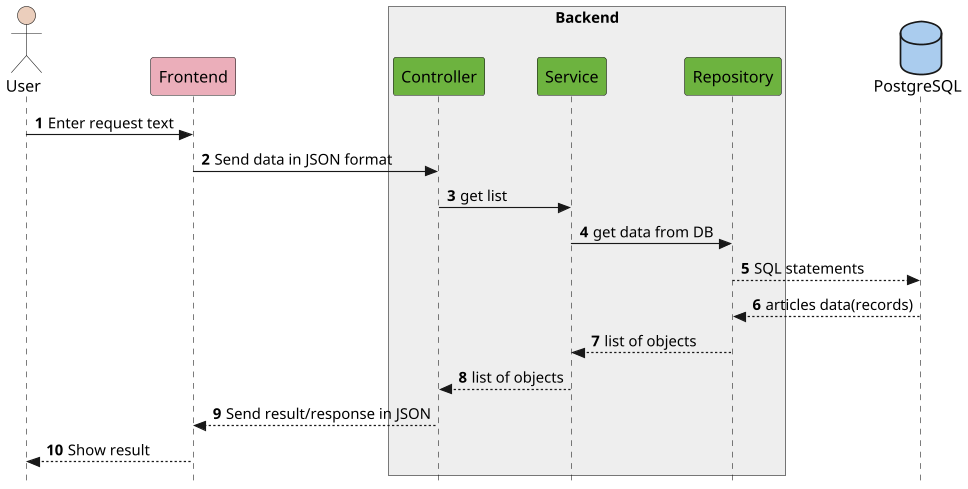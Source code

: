 @startuml
skinparam dpi 110
skinparam style strictuml
autonumber

actor User #ebcebc

participant Frontend #ebaeba
'participant Backend #6db33f

box "Backend" #eeeeee
 participant Controller #6db33f
 participant Service #6db33f
' participant Repository #6db33f
 participant Repository #6db33f
end box

database PostgreSQL #aaccee

User -> Frontend : Enter request text
Frontend -> Controller : Send data in JSON format
Controller -> Service : get list
Service -> Repository : get data from DB
Repository --> PostgreSQL : SQL statements
PostgreSQL --> Repository : articles data(records)
Repository --> Service : list of objects
Service --> Controller : list of objects
Controller --> Frontend : Send result/response in JSON
Frontend --> User: Show result

@enduml
